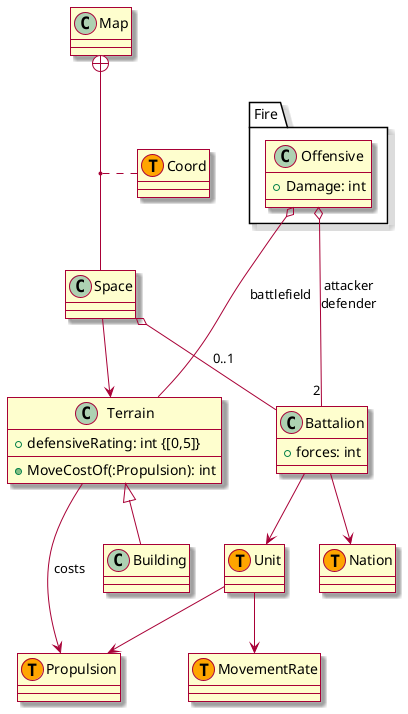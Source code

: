 ﻿@startuml
skin rose

class Propulsion <<(T, Orange)>>
class Terrain{
    +defensiveRating: int {[0,5]}
    +MoveCostOf(:Propulsion): int
}
class Battalion{
    +forces: int
}
class Unit <<(T, Orange)>>
class MovementRate <<(T, Orange)>>
class Nation <<(T, Orange)>>
class Map
class Space
class Coord <<(T, orange)>>
package Fire{
class Offensive{
+Damage: int
}
}

Unit --> Propulsion
Unit --> MovementRate
Map +-- Space
(Map, Space) .. Coord
Space --> Terrain
Terrain --> Propulsion : costs
Battalion --> Nation
Space o-- Battalion : 0..1
Battalion --> Unit
Building -u-|> Terrain

Offensive o--- "2" Battalion : attacker\ndefender
Offensive o--- Terrain : battlefield

@enduml